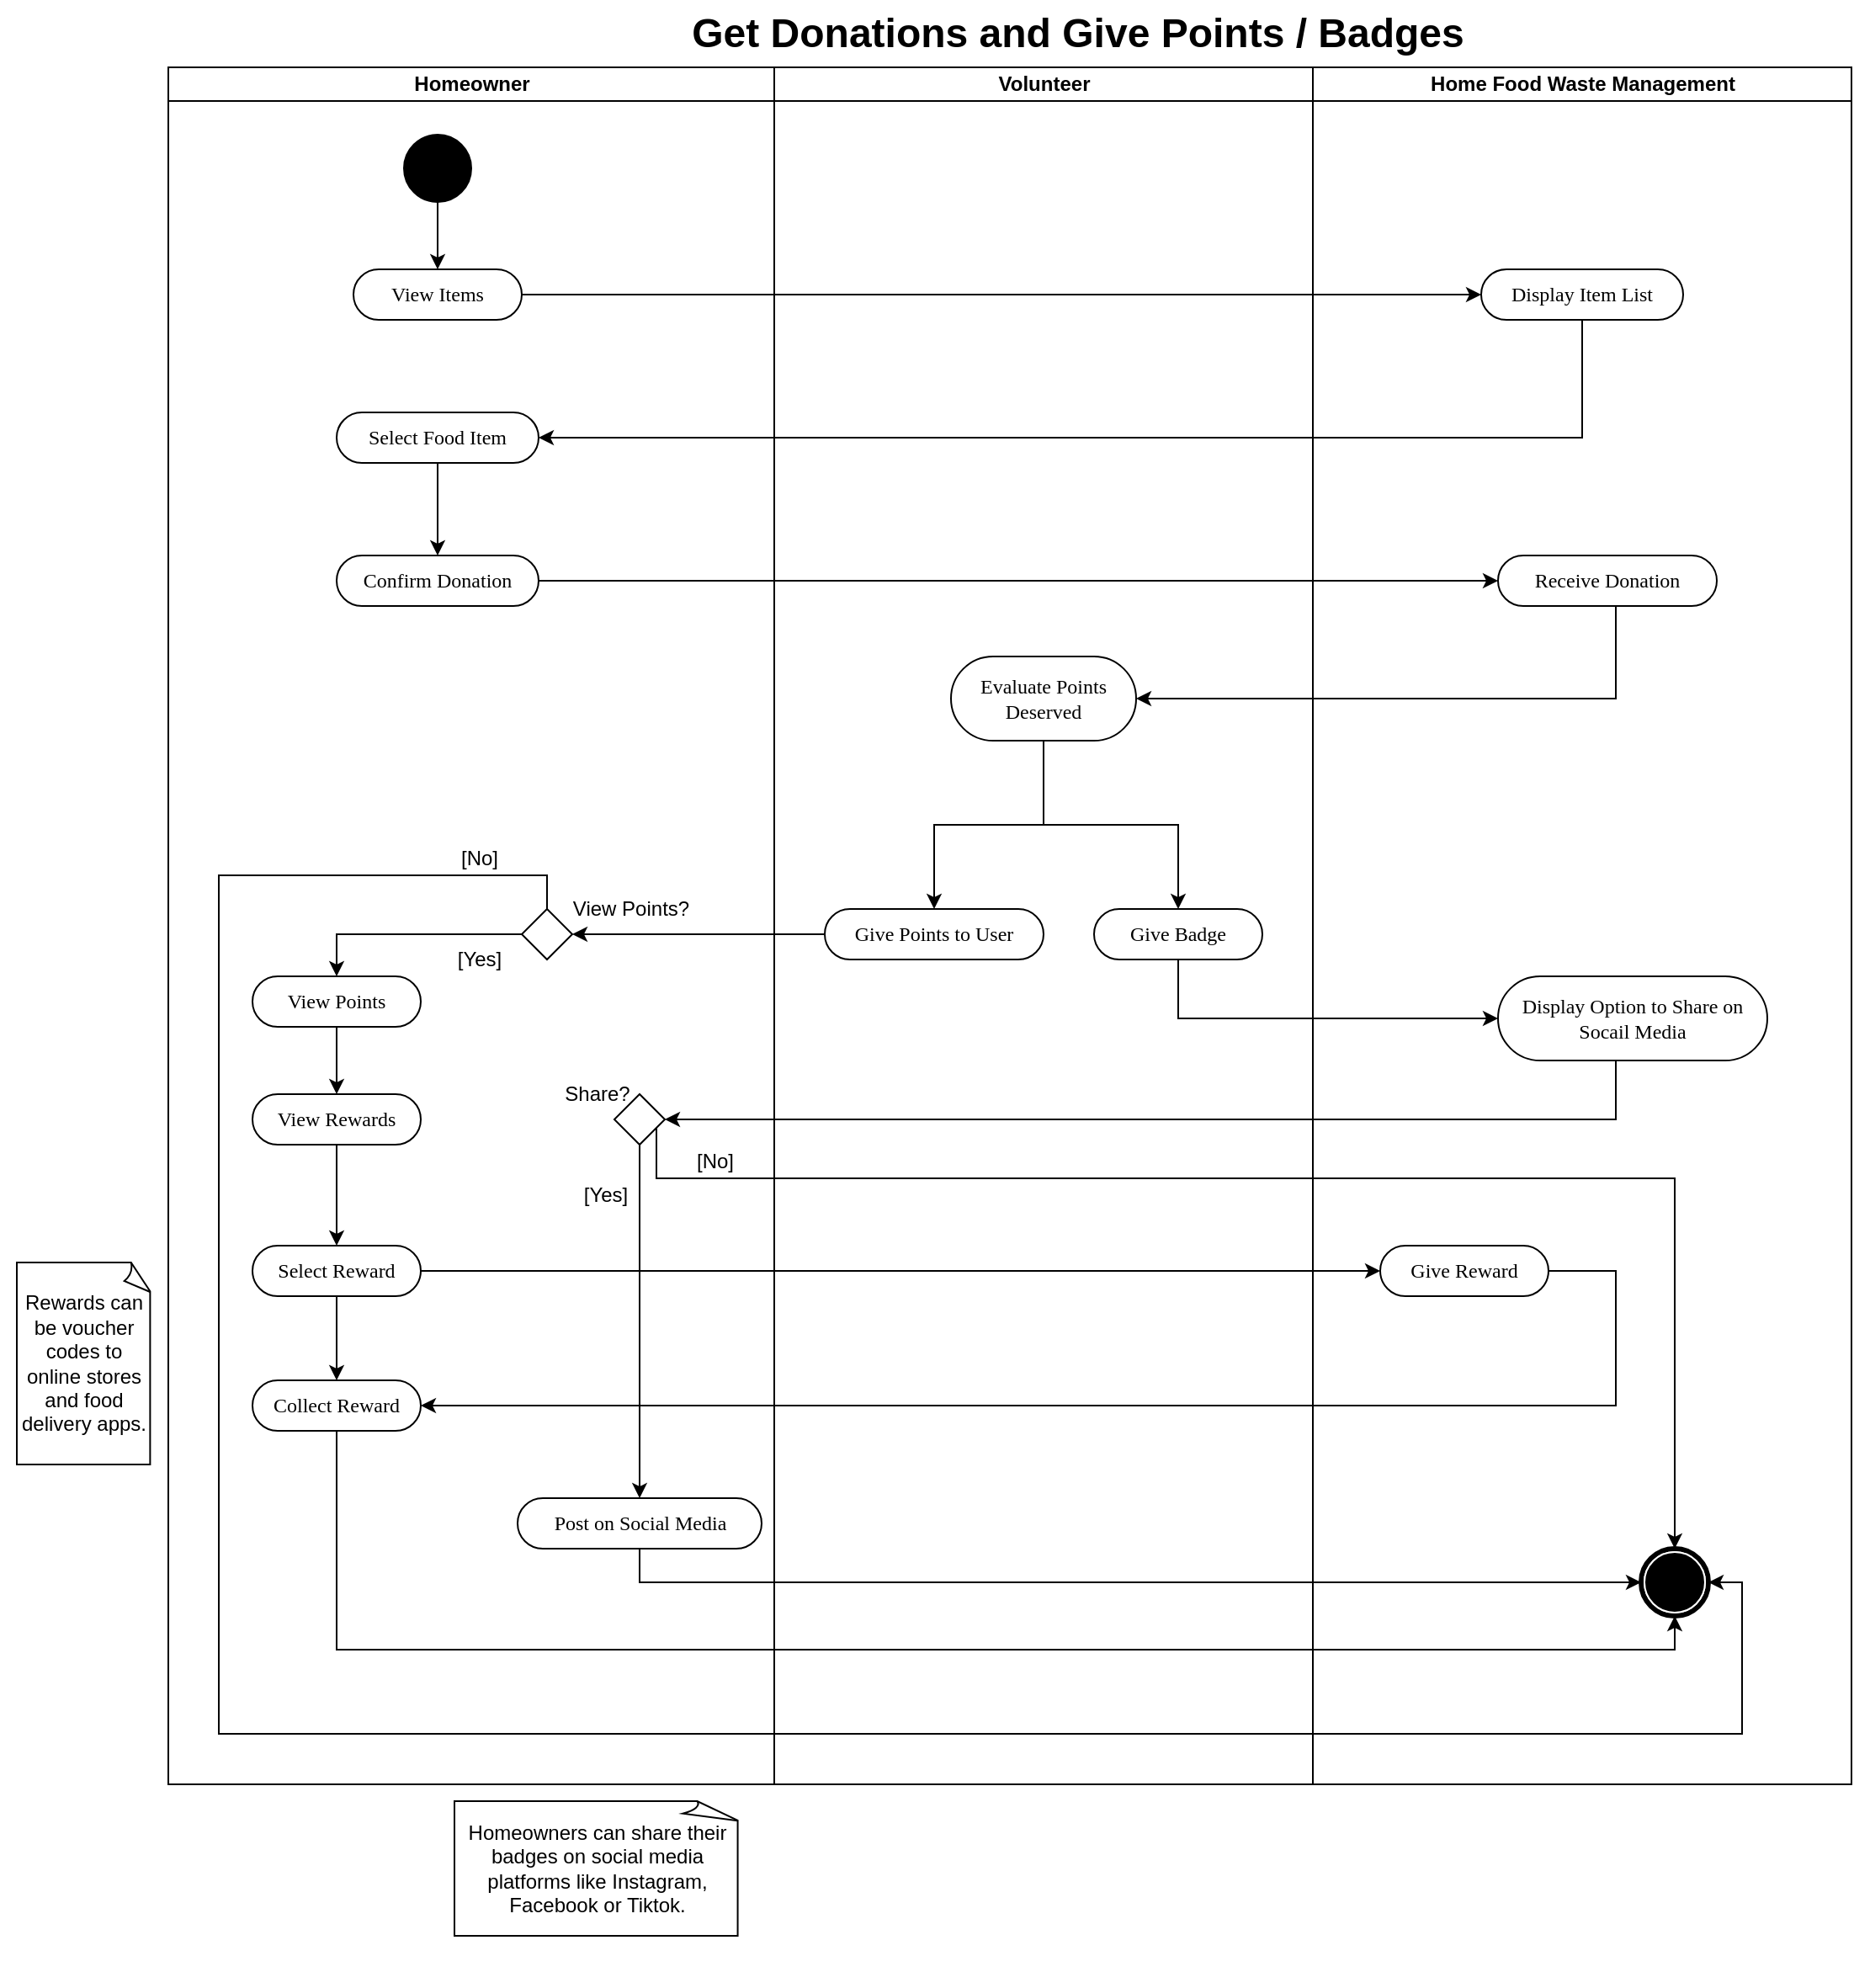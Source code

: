 <mxfile version="23.1.4" type="device">
  <diagram name="Page-1" id="0783ab3e-0a74-02c8-0abd-f7b4e66b4bec">
    <mxGraphModel dx="2733" dy="1160" grid="0" gridSize="10" guides="1" tooltips="1" connect="1" arrows="1" fold="1" page="0" pageScale="1" pageWidth="850" pageHeight="1100" background="none" math="0" shadow="0">
      <root>
        <mxCell id="0" />
        <mxCell id="1" parent="0" />
        <mxCell id="-wOwG2uAR6QVkC6O3eYh-21" value="" style="group" parent="1" vertex="1" connectable="0">
          <mxGeometry x="-60" width="1100" height="1180" as="geometry" />
        </mxCell>
        <mxCell id="1c1d494c118603dd-2" value="Homeowner" style="swimlane;html=1;startSize=20;container=0;" parent="-wOwG2uAR6QVkC6O3eYh-21" vertex="1">
          <mxGeometry x="100" y="40" width="360" height="1020" as="geometry" />
        </mxCell>
        <mxCell id="-wOwG2uAR6QVkC6O3eYh-16" style="edgeStyle=orthogonalEdgeStyle;rounded=0;orthogonalLoop=1;jettySize=auto;html=1;" parent="1c1d494c118603dd-2" source="fxsRpr9eOyHhE3BUlleV-23" target="fxsRpr9eOyHhE3BUlleV-22" edge="1">
          <mxGeometry relative="1" as="geometry" />
        </mxCell>
        <mxCell id="fxsRpr9eOyHhE3BUlleV-23" value="View Points" style="rounded=1;whiteSpace=wrap;html=1;shadow=0;comic=0;labelBackgroundColor=none;strokeWidth=1;fontFamily=Verdana;fontSize=12;align=center;arcSize=50;" parent="1c1d494c118603dd-2" vertex="1">
          <mxGeometry x="50" y="540" width="100" height="30" as="geometry" />
        </mxCell>
        <mxCell id="-wOwG2uAR6QVkC6O3eYh-6" style="edgeStyle=orthogonalEdgeStyle;rounded=0;orthogonalLoop=1;jettySize=auto;html=1;entryX=0.5;entryY=0;entryDx=0;entryDy=0;" parent="1c1d494c118603dd-2" source="-wOwG2uAR6QVkC6O3eYh-2" target="fxsRpr9eOyHhE3BUlleV-23" edge="1">
          <mxGeometry relative="1" as="geometry" />
        </mxCell>
        <mxCell id="-wOwG2uAR6QVkC6O3eYh-2" value="" style="rhombus;whiteSpace=wrap;html=1;" parent="1c1d494c118603dd-2" vertex="1">
          <mxGeometry x="210" y="500" width="30" height="30" as="geometry" />
        </mxCell>
        <mxCell id="-wOwG2uAR6QVkC6O3eYh-3" value="View Points?" style="text;html=1;align=center;verticalAlign=middle;whiteSpace=wrap;rounded=0;" parent="1c1d494c118603dd-2" vertex="1">
          <mxGeometry x="235" y="490" width="80" height="20" as="geometry" />
        </mxCell>
        <mxCell id="fxsRpr9eOyHhE3BUlleV-21" value="Select Reward" style="rounded=1;whiteSpace=wrap;html=1;shadow=0;comic=0;labelBackgroundColor=none;strokeWidth=1;fontFamily=Verdana;fontSize=12;align=center;arcSize=50;" parent="1c1d494c118603dd-2" vertex="1">
          <mxGeometry x="50" y="700" width="100" height="30" as="geometry" />
        </mxCell>
        <mxCell id="-wOwG2uAR6QVkC6O3eYh-17" style="edgeStyle=orthogonalEdgeStyle;rounded=0;orthogonalLoop=1;jettySize=auto;html=1;entryX=0.5;entryY=0;entryDx=0;entryDy=0;" parent="1c1d494c118603dd-2" source="fxsRpr9eOyHhE3BUlleV-22" target="fxsRpr9eOyHhE3BUlleV-21" edge="1">
          <mxGeometry relative="1" as="geometry" />
        </mxCell>
        <mxCell id="fxsRpr9eOyHhE3BUlleV-22" value="View Rewards" style="rounded=1;whiteSpace=wrap;html=1;shadow=0;comic=0;labelBackgroundColor=none;strokeWidth=1;fontFamily=Verdana;fontSize=12;align=center;arcSize=50;" parent="1c1d494c118603dd-2" vertex="1">
          <mxGeometry x="50" y="610" width="100" height="30" as="geometry" />
        </mxCell>
        <mxCell id="-wOwG2uAR6QVkC6O3eYh-9" value="[No]" style="text;html=1;align=center;verticalAlign=middle;whiteSpace=wrap;rounded=0;" parent="1c1d494c118603dd-2" vertex="1">
          <mxGeometry x="160" y="460" width="50" height="20" as="geometry" />
        </mxCell>
        <mxCell id="-wOwG2uAR6QVkC6O3eYh-10" value="[Yes]" style="text;html=1;align=center;verticalAlign=middle;whiteSpace=wrap;rounded=0;" parent="1c1d494c118603dd-2" vertex="1">
          <mxGeometry x="160" y="520" width="50" height="20" as="geometry" />
        </mxCell>
        <mxCell id="EffAjXYV12Xk19SLiJXy-17" value="Collect Reward" style="rounded=1;whiteSpace=wrap;html=1;shadow=0;comic=0;labelBackgroundColor=none;strokeWidth=1;fontFamily=Verdana;fontSize=12;align=center;arcSize=50;" parent="1c1d494c118603dd-2" vertex="1">
          <mxGeometry x="50" y="780" width="100" height="30" as="geometry" />
        </mxCell>
        <mxCell id="-wOwG2uAR6QVkC6O3eYh-18" style="edgeStyle=orthogonalEdgeStyle;rounded=0;orthogonalLoop=1;jettySize=auto;html=1;entryX=0.5;entryY=0;entryDx=0;entryDy=0;" parent="1c1d494c118603dd-2" source="fxsRpr9eOyHhE3BUlleV-21" target="EffAjXYV12Xk19SLiJXy-17" edge="1">
          <mxGeometry relative="1" as="geometry" />
        </mxCell>
        <mxCell id="fxsRpr9eOyHhE3BUlleV-29" value="Select Food Item" style="rounded=1;whiteSpace=wrap;html=1;shadow=0;comic=0;labelBackgroundColor=none;strokeWidth=1;fontFamily=Verdana;fontSize=12;align=center;arcSize=50;" parent="1c1d494c118603dd-2" vertex="1">
          <mxGeometry x="100" y="205" width="120" height="30" as="geometry" />
        </mxCell>
        <mxCell id="fxsRpr9eOyHhE3BUlleV-28" value="Confirm Donation" style="rounded=1;whiteSpace=wrap;html=1;shadow=0;comic=0;labelBackgroundColor=none;strokeWidth=1;fontFamily=Verdana;fontSize=12;align=center;arcSize=50;" parent="1c1d494c118603dd-2" vertex="1">
          <mxGeometry x="100" y="290" width="120" height="30" as="geometry" />
        </mxCell>
        <mxCell id="EffAjXYV12Xk19SLiJXy-2" style="edgeStyle=orthogonalEdgeStyle;rounded=0;orthogonalLoop=1;jettySize=auto;html=1;entryX=0.5;entryY=0;entryDx=0;entryDy=0;" parent="1c1d494c118603dd-2" source="fxsRpr9eOyHhE3BUlleV-29" target="fxsRpr9eOyHhE3BUlleV-28" edge="1">
          <mxGeometry relative="1" as="geometry" />
        </mxCell>
        <mxCell id="fxsRpr9eOyHhE3BUlleV-1" value="" style="ellipse;whiteSpace=wrap;html=1;rounded=0;shadow=0;comic=0;labelBackgroundColor=none;strokeWidth=1;fillColor=#000000;fontFamily=Verdana;fontSize=12;align=center;" parent="1c1d494c118603dd-2" vertex="1">
          <mxGeometry x="140" y="40" width="40" height="40" as="geometry" />
        </mxCell>
        <mxCell id="fxsRpr9eOyHhE3BUlleV-30" value="View Items" style="rounded=1;whiteSpace=wrap;html=1;shadow=0;comic=0;labelBackgroundColor=none;strokeWidth=1;fontFamily=Verdana;fontSize=12;align=center;arcSize=50;" parent="1c1d494c118603dd-2" vertex="1">
          <mxGeometry x="110" y="120" width="100" height="30" as="geometry" />
        </mxCell>
        <mxCell id="fxsRpr9eOyHhE3BUlleV-31" style="edgeStyle=orthogonalEdgeStyle;rounded=0;orthogonalLoop=1;jettySize=auto;html=1;" parent="1c1d494c118603dd-2" source="fxsRpr9eOyHhE3BUlleV-1" target="fxsRpr9eOyHhE3BUlleV-30" edge="1">
          <mxGeometry relative="1" as="geometry" />
        </mxCell>
        <mxCell id="EffAjXYV12Xk19SLiJXy-15" value="Post on Social Media" style="rounded=1;whiteSpace=wrap;html=1;shadow=0;comic=0;labelBackgroundColor=none;strokeWidth=1;fontFamily=Verdana;fontSize=12;align=center;arcSize=50;" parent="1c1d494c118603dd-2" vertex="1">
          <mxGeometry x="207.5" y="850" width="145" height="30" as="geometry" />
        </mxCell>
        <mxCell id="1c1d494c118603dd-3" value="Volunteer" style="swimlane;html=1;startSize=20;container=0;" parent="-wOwG2uAR6QVkC6O3eYh-21" vertex="1">
          <mxGeometry x="460" y="40" width="320" height="1020" as="geometry" />
        </mxCell>
        <mxCell id="fxsRpr9eOyHhE3BUlleV-26" value="Evaluate Points Deserved" style="rounded=1;whiteSpace=wrap;html=1;shadow=0;comic=0;labelBackgroundColor=none;strokeWidth=1;fontFamily=Verdana;fontSize=12;align=center;arcSize=50;" parent="1c1d494c118603dd-3" vertex="1">
          <mxGeometry x="105" y="350" width="110" height="50" as="geometry" />
        </mxCell>
        <mxCell id="fxsRpr9eOyHhE3BUlleV-25" value="Give Points to User" style="rounded=1;whiteSpace=wrap;html=1;shadow=0;comic=0;labelBackgroundColor=none;strokeWidth=1;fontFamily=Verdana;fontSize=12;align=center;arcSize=50;" parent="1c1d494c118603dd-3" vertex="1">
          <mxGeometry x="30" y="500" width="130" height="30" as="geometry" />
        </mxCell>
        <mxCell id="EffAjXYV12Xk19SLiJXy-11" style="edgeStyle=orthogonalEdgeStyle;rounded=0;orthogonalLoop=1;jettySize=auto;html=1;entryX=0.5;entryY=0;entryDx=0;entryDy=0;" parent="1c1d494c118603dd-3" target="fxsRpr9eOyHhE3BUlleV-25" edge="1">
          <mxGeometry relative="1" as="geometry">
            <mxPoint x="150.037" y="400" as="sourcePoint" />
            <Array as="points">
              <mxPoint x="160" y="400" />
              <mxPoint x="160" y="450" />
              <mxPoint x="95" y="450" />
            </Array>
          </mxGeometry>
        </mxCell>
        <mxCell id="fxsRpr9eOyHhE3BUlleV-32" value="Home Food Waste Management" style="swimlane;html=1;startSize=20;container=0;" parent="-wOwG2uAR6QVkC6O3eYh-21" vertex="1">
          <mxGeometry x="780" y="40" width="320" height="1020" as="geometry" />
        </mxCell>
        <mxCell id="fxsRpr9eOyHhE3BUlleV-20" value="Give Reward" style="rounded=1;whiteSpace=wrap;html=1;shadow=0;comic=0;labelBackgroundColor=none;strokeWidth=1;fontFamily=Verdana;fontSize=12;align=center;arcSize=50;" parent="fxsRpr9eOyHhE3BUlleV-32" vertex="1">
          <mxGeometry x="40" y="700" width="100" height="30" as="geometry" />
        </mxCell>
        <mxCell id="EffAjXYV12Xk19SLiJXy-20" style="edgeStyle=orthogonalEdgeStyle;rounded=0;orthogonalLoop=1;jettySize=auto;html=1;entryX=1;entryY=0.5;entryDx=0;entryDy=0;" parent="-wOwG2uAR6QVkC6O3eYh-21" source="fxsRpr9eOyHhE3BUlleV-20" target="EffAjXYV12Xk19SLiJXy-17" edge="1">
          <mxGeometry relative="1" as="geometry">
            <Array as="points">
              <mxPoint x="960" y="755" />
              <mxPoint x="960" y="835" />
            </Array>
          </mxGeometry>
        </mxCell>
        <mxCell id="KCxzU1hV3-mFsB3vwNH5-25" value="Rewards can be voucher codes to online stores and food delivery apps." style="whiteSpace=wrap;html=1;shape=mxgraph.basic.document" parent="-wOwG2uAR6QVkC6O3eYh-21" vertex="1">
          <mxGeometry x="10" y="750" width="80" height="120" as="geometry" />
        </mxCell>
        <mxCell id="KCxzU1hV3-mFsB3vwNH5-26" value="Homeowners can share their badges on social media platforms like Instagram, Facebook or Tiktok." style="whiteSpace=wrap;html=1;shape=mxgraph.basic.document" parent="-wOwG2uAR6QVkC6O3eYh-21" vertex="1">
          <mxGeometry x="270" y="1070" width="170" height="80" as="geometry" />
        </mxCell>
        <mxCell id="-wOwG2uAR6QVkC6O3eYh-1" value="Get Donations and Give Points / Badges" style="text;strokeColor=none;fillColor=none;html=1;fontSize=24;fontStyle=1;verticalAlign=middle;align=center;" parent="-wOwG2uAR6QVkC6O3eYh-21" vertex="1">
          <mxGeometry x="590" width="100" height="40" as="geometry" />
        </mxCell>
        <mxCell id="KCxzU1hV3-mFsB3vwNH5-22" style="edgeStyle=orthogonalEdgeStyle;rounded=0;orthogonalLoop=1;jettySize=auto;html=1;entryX=0.5;entryY=0;entryDx=0;entryDy=0;" parent="-wOwG2uAR6QVkC6O3eYh-21" source="KCxzU1hV3-mFsB3vwNH5-19" target="EffAjXYV12Xk19SLiJXy-15" edge="1">
          <mxGeometry relative="1" as="geometry" />
        </mxCell>
        <mxCell id="KCxzU1hV3-mFsB3vwNH5-19" value="" style="rhombus;whiteSpace=wrap;html=1;" parent="-wOwG2uAR6QVkC6O3eYh-21" vertex="1">
          <mxGeometry x="365" y="650" width="30" height="30" as="geometry" />
        </mxCell>
        <mxCell id="fxsRpr9eOyHhE3BUlleV-11" value="[Yes]" style="text;html=1;align=center;verticalAlign=middle;whiteSpace=wrap;rounded=0;" parent="-wOwG2uAR6QVkC6O3eYh-21" vertex="1">
          <mxGeometry x="335" y="700" width="50" height="20" as="geometry" />
        </mxCell>
        <mxCell id="fxsRpr9eOyHhE3BUlleV-13" value="[No]" style="text;html=1;align=center;verticalAlign=middle;whiteSpace=wrap;rounded=0;" parent="-wOwG2uAR6QVkC6O3eYh-21" vertex="1">
          <mxGeometry x="400" y="680" width="50" height="20" as="geometry" />
        </mxCell>
        <mxCell id="KCxzU1hV3-mFsB3vwNH5-21" value="Share?" style="text;html=1;align=center;verticalAlign=middle;whiteSpace=wrap;rounded=0;" parent="-wOwG2uAR6QVkC6O3eYh-21" vertex="1">
          <mxGeometry x="315" y="640" width="80" height="20" as="geometry" />
        </mxCell>
        <mxCell id="-wOwG2uAR6QVkC6O3eYh-4" style="edgeStyle=orthogonalEdgeStyle;rounded=0;orthogonalLoop=1;jettySize=auto;html=1;entryX=1;entryY=0.5;entryDx=0;entryDy=0;" parent="-wOwG2uAR6QVkC6O3eYh-21" source="fxsRpr9eOyHhE3BUlleV-25" target="-wOwG2uAR6QVkC6O3eYh-2" edge="1">
          <mxGeometry relative="1" as="geometry" />
        </mxCell>
        <mxCell id="EffAjXYV12Xk19SLiJXy-18" value="Give Badge" style="rounded=1;whiteSpace=wrap;html=1;shadow=0;comic=0;labelBackgroundColor=none;strokeWidth=1;fontFamily=Verdana;fontSize=12;align=center;arcSize=50;" parent="-wOwG2uAR6QVkC6O3eYh-21" vertex="1">
          <mxGeometry x="650" y="540" width="100" height="30" as="geometry" />
        </mxCell>
        <mxCell id="EffAjXYV12Xk19SLiJXy-19" style="edgeStyle=orthogonalEdgeStyle;rounded=0;orthogonalLoop=1;jettySize=auto;html=1;entryX=0.5;entryY=0;entryDx=0;entryDy=0;" parent="-wOwG2uAR6QVkC6O3eYh-21" source="fxsRpr9eOyHhE3BUlleV-26" target="EffAjXYV12Xk19SLiJXy-18" edge="1">
          <mxGeometry relative="1" as="geometry" />
        </mxCell>
        <mxCell id="fxsRpr9eOyHhE3BUlleV-27" value="Receive Donation" style="rounded=1;whiteSpace=wrap;html=1;shadow=0;comic=0;labelBackgroundColor=none;strokeWidth=1;fontFamily=Verdana;fontSize=12;align=center;arcSize=50;" parent="-wOwG2uAR6QVkC6O3eYh-21" vertex="1">
          <mxGeometry x="890" y="330" width="130" height="30" as="geometry" />
        </mxCell>
        <mxCell id="EffAjXYV12Xk19SLiJXy-7" style="edgeStyle=orthogonalEdgeStyle;rounded=0;orthogonalLoop=1;jettySize=auto;html=1;entryX=0;entryY=0.5;entryDx=0;entryDy=0;" parent="-wOwG2uAR6QVkC6O3eYh-21" source="fxsRpr9eOyHhE3BUlleV-28" target="fxsRpr9eOyHhE3BUlleV-27" edge="1">
          <mxGeometry relative="1" as="geometry" />
        </mxCell>
        <mxCell id="EffAjXYV12Xk19SLiJXy-9" style="edgeStyle=orthogonalEdgeStyle;rounded=0;orthogonalLoop=1;jettySize=auto;html=1;entryX=1;entryY=0.5;entryDx=0;entryDy=0;" parent="-wOwG2uAR6QVkC6O3eYh-21" source="fxsRpr9eOyHhE3BUlleV-27" target="fxsRpr9eOyHhE3BUlleV-26" edge="1">
          <mxGeometry relative="1" as="geometry">
            <Array as="points">
              <mxPoint x="960" y="415" />
            </Array>
          </mxGeometry>
        </mxCell>
        <mxCell id="EffAjXYV12Xk19SLiJXy-16" value="Display Option to Share on Socail Media" style="rounded=1;whiteSpace=wrap;html=1;shadow=0;comic=0;labelBackgroundColor=none;strokeWidth=1;fontFamily=Verdana;fontSize=12;align=center;arcSize=50;" parent="-wOwG2uAR6QVkC6O3eYh-21" vertex="1">
          <mxGeometry x="890" y="580" width="160" height="50" as="geometry" />
        </mxCell>
        <mxCell id="KCxzU1hV3-mFsB3vwNH5-20" style="edgeStyle=orthogonalEdgeStyle;rounded=0;orthogonalLoop=1;jettySize=auto;html=1;entryX=1;entryY=0.5;entryDx=0;entryDy=0;" parent="-wOwG2uAR6QVkC6O3eYh-21" source="EffAjXYV12Xk19SLiJXy-16" target="KCxzU1hV3-mFsB3vwNH5-19" edge="1">
          <mxGeometry relative="1" as="geometry">
            <Array as="points">
              <mxPoint x="960" y="665" />
            </Array>
          </mxGeometry>
        </mxCell>
        <mxCell id="EffAjXYV12Xk19SLiJXy-22" style="edgeStyle=orthogonalEdgeStyle;rounded=0;orthogonalLoop=1;jettySize=auto;html=1;entryX=0;entryY=0.5;entryDx=0;entryDy=0;" parent="-wOwG2uAR6QVkC6O3eYh-21" source="EffAjXYV12Xk19SLiJXy-18" target="EffAjXYV12Xk19SLiJXy-16" edge="1">
          <mxGeometry relative="1" as="geometry">
            <Array as="points">
              <mxPoint x="700" y="605" />
            </Array>
          </mxGeometry>
        </mxCell>
        <mxCell id="fxsRpr9eOyHhE3BUlleV-2" value="" style="shape=mxgraph.bpmn.shape;html=1;verticalLabelPosition=bottom;labelBackgroundColor=#ffffff;verticalAlign=top;perimeter=ellipsePerimeter;outline=end;symbol=terminate;rounded=0;shadow=0;comic=0;strokeWidth=1;fontFamily=Verdana;fontSize=12;align=center;" parent="-wOwG2uAR6QVkC6O3eYh-21" vertex="1">
          <mxGeometry x="975" y="920" width="40" height="40" as="geometry" />
        </mxCell>
        <mxCell id="EffAjXYV12Xk19SLiJXy-30" style="edgeStyle=orthogonalEdgeStyle;rounded=0;orthogonalLoop=1;jettySize=auto;html=1;entryX=0;entryY=0.5;entryDx=0;entryDy=0;" parent="-wOwG2uAR6QVkC6O3eYh-21" source="EffAjXYV12Xk19SLiJXy-15" target="fxsRpr9eOyHhE3BUlleV-2" edge="1">
          <mxGeometry relative="1" as="geometry">
            <Array as="points">
              <mxPoint x="380" y="940" />
            </Array>
          </mxGeometry>
        </mxCell>
        <mxCell id="KCxzU1hV3-mFsB3vwNH5-13" value="Display Item List" style="rounded=1;whiteSpace=wrap;html=1;shadow=0;comic=0;labelBackgroundColor=none;strokeWidth=1;fontFamily=Verdana;fontSize=12;align=center;arcSize=50;" parent="-wOwG2uAR6QVkC6O3eYh-21" vertex="1">
          <mxGeometry x="880" y="160" width="120" height="30" as="geometry" />
        </mxCell>
        <mxCell id="KCxzU1hV3-mFsB3vwNH5-24" style="edgeStyle=orthogonalEdgeStyle;rounded=0;orthogonalLoop=1;jettySize=auto;html=1;entryX=0.5;entryY=0;entryDx=0;entryDy=0;" parent="-wOwG2uAR6QVkC6O3eYh-21" source="KCxzU1hV3-mFsB3vwNH5-19" target="fxsRpr9eOyHhE3BUlleV-2" edge="1">
          <mxGeometry relative="1" as="geometry">
            <Array as="points">
              <mxPoint x="390" y="700" />
              <mxPoint x="995" y="700" />
            </Array>
          </mxGeometry>
        </mxCell>
        <mxCell id="-wOwG2uAR6QVkC6O3eYh-8" style="edgeStyle=orthogonalEdgeStyle;rounded=0;orthogonalLoop=1;jettySize=auto;html=1;entryX=1;entryY=0.5;entryDx=0;entryDy=0;" parent="-wOwG2uAR6QVkC6O3eYh-21" source="-wOwG2uAR6QVkC6O3eYh-2" target="fxsRpr9eOyHhE3BUlleV-2" edge="1">
          <mxGeometry relative="1" as="geometry">
            <Array as="points">
              <mxPoint x="325" y="520" />
              <mxPoint x="130" y="520" />
              <mxPoint x="130" y="1030" />
              <mxPoint x="1035" y="1030" />
              <mxPoint x="1035" y="940" />
            </Array>
          </mxGeometry>
        </mxCell>
        <mxCell id="KCxzU1hV3-mFsB3vwNH5-14" style="edgeStyle=orthogonalEdgeStyle;rounded=0;orthogonalLoop=1;jettySize=auto;html=1;entryX=0;entryY=0.5;entryDx=0;entryDy=0;" parent="-wOwG2uAR6QVkC6O3eYh-21" source="fxsRpr9eOyHhE3BUlleV-30" target="KCxzU1hV3-mFsB3vwNH5-13" edge="1">
          <mxGeometry relative="1" as="geometry" />
        </mxCell>
        <mxCell id="-wOwG2uAR6QVkC6O3eYh-19" style="edgeStyle=orthogonalEdgeStyle;rounded=0;orthogonalLoop=1;jettySize=auto;html=1;entryX=0.5;entryY=1;entryDx=0;entryDy=0;" parent="-wOwG2uAR6QVkC6O3eYh-21" source="EffAjXYV12Xk19SLiJXy-17" target="fxsRpr9eOyHhE3BUlleV-2" edge="1">
          <mxGeometry relative="1" as="geometry">
            <Array as="points">
              <mxPoint x="200" y="980" />
              <mxPoint x="995" y="980" />
            </Array>
          </mxGeometry>
        </mxCell>
        <mxCell id="KCxzU1hV3-mFsB3vwNH5-15" style="edgeStyle=orthogonalEdgeStyle;rounded=0;orthogonalLoop=1;jettySize=auto;html=1;entryX=1;entryY=0.5;entryDx=0;entryDy=0;" parent="-wOwG2uAR6QVkC6O3eYh-21" source="KCxzU1hV3-mFsB3vwNH5-13" target="fxsRpr9eOyHhE3BUlleV-29" edge="1">
          <mxGeometry relative="1" as="geometry">
            <Array as="points">
              <mxPoint x="940" y="260" />
            </Array>
          </mxGeometry>
        </mxCell>
        <mxCell id="-wOwG2uAR6QVkC6O3eYh-20" style="edgeStyle=orthogonalEdgeStyle;rounded=0;orthogonalLoop=1;jettySize=auto;html=1;entryX=0;entryY=0.5;entryDx=0;entryDy=0;" parent="-wOwG2uAR6QVkC6O3eYh-21" source="fxsRpr9eOyHhE3BUlleV-21" target="fxsRpr9eOyHhE3BUlleV-20" edge="1">
          <mxGeometry relative="1" as="geometry" />
        </mxCell>
      </root>
    </mxGraphModel>
  </diagram>
</mxfile>
